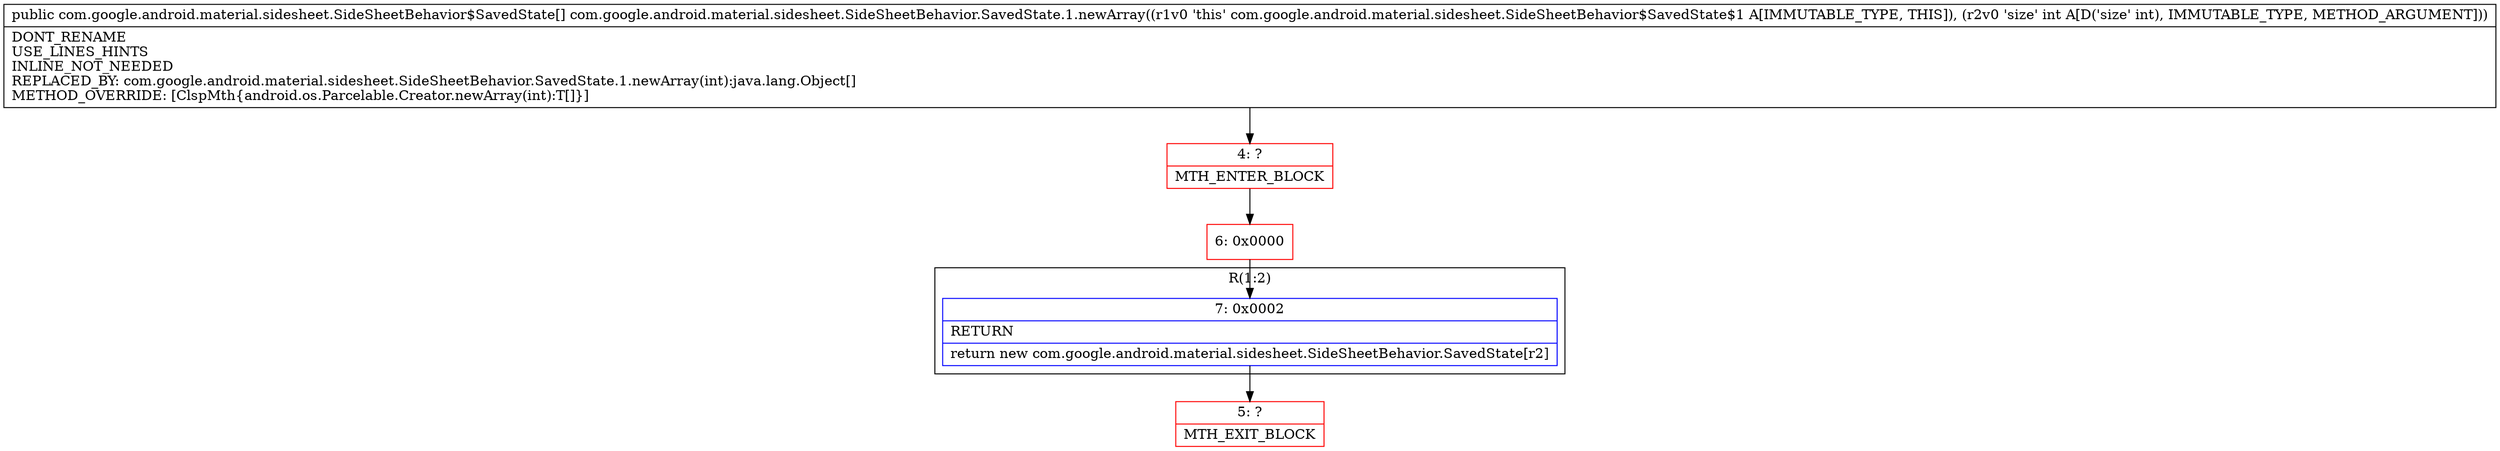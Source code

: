 digraph "CFG forcom.google.android.material.sidesheet.SideSheetBehavior.SavedState.1.newArray(I)[Lcom\/google\/android\/material\/sidesheet\/SideSheetBehavior$SavedState;" {
subgraph cluster_Region_38638587 {
label = "R(1:2)";
node [shape=record,color=blue];
Node_7 [shape=record,label="{7\:\ 0x0002|RETURN\l|return new com.google.android.material.sidesheet.SideSheetBehavior.SavedState[r2]\l}"];
}
Node_4 [shape=record,color=red,label="{4\:\ ?|MTH_ENTER_BLOCK\l}"];
Node_6 [shape=record,color=red,label="{6\:\ 0x0000}"];
Node_5 [shape=record,color=red,label="{5\:\ ?|MTH_EXIT_BLOCK\l}"];
MethodNode[shape=record,label="{public com.google.android.material.sidesheet.SideSheetBehavior$SavedState[] com.google.android.material.sidesheet.SideSheetBehavior.SavedState.1.newArray((r1v0 'this' com.google.android.material.sidesheet.SideSheetBehavior$SavedState$1 A[IMMUTABLE_TYPE, THIS]), (r2v0 'size' int A[D('size' int), IMMUTABLE_TYPE, METHOD_ARGUMENT]))  | DONT_RENAME\lUSE_LINES_HINTS\lINLINE_NOT_NEEDED\lREPLACED_BY: com.google.android.material.sidesheet.SideSheetBehavior.SavedState.1.newArray(int):java.lang.Object[]\lMETHOD_OVERRIDE: [ClspMth\{android.os.Parcelable.Creator.newArray(int):T[]\}]\l}"];
MethodNode -> Node_4;Node_7 -> Node_5;
Node_4 -> Node_6;
Node_6 -> Node_7;
}

